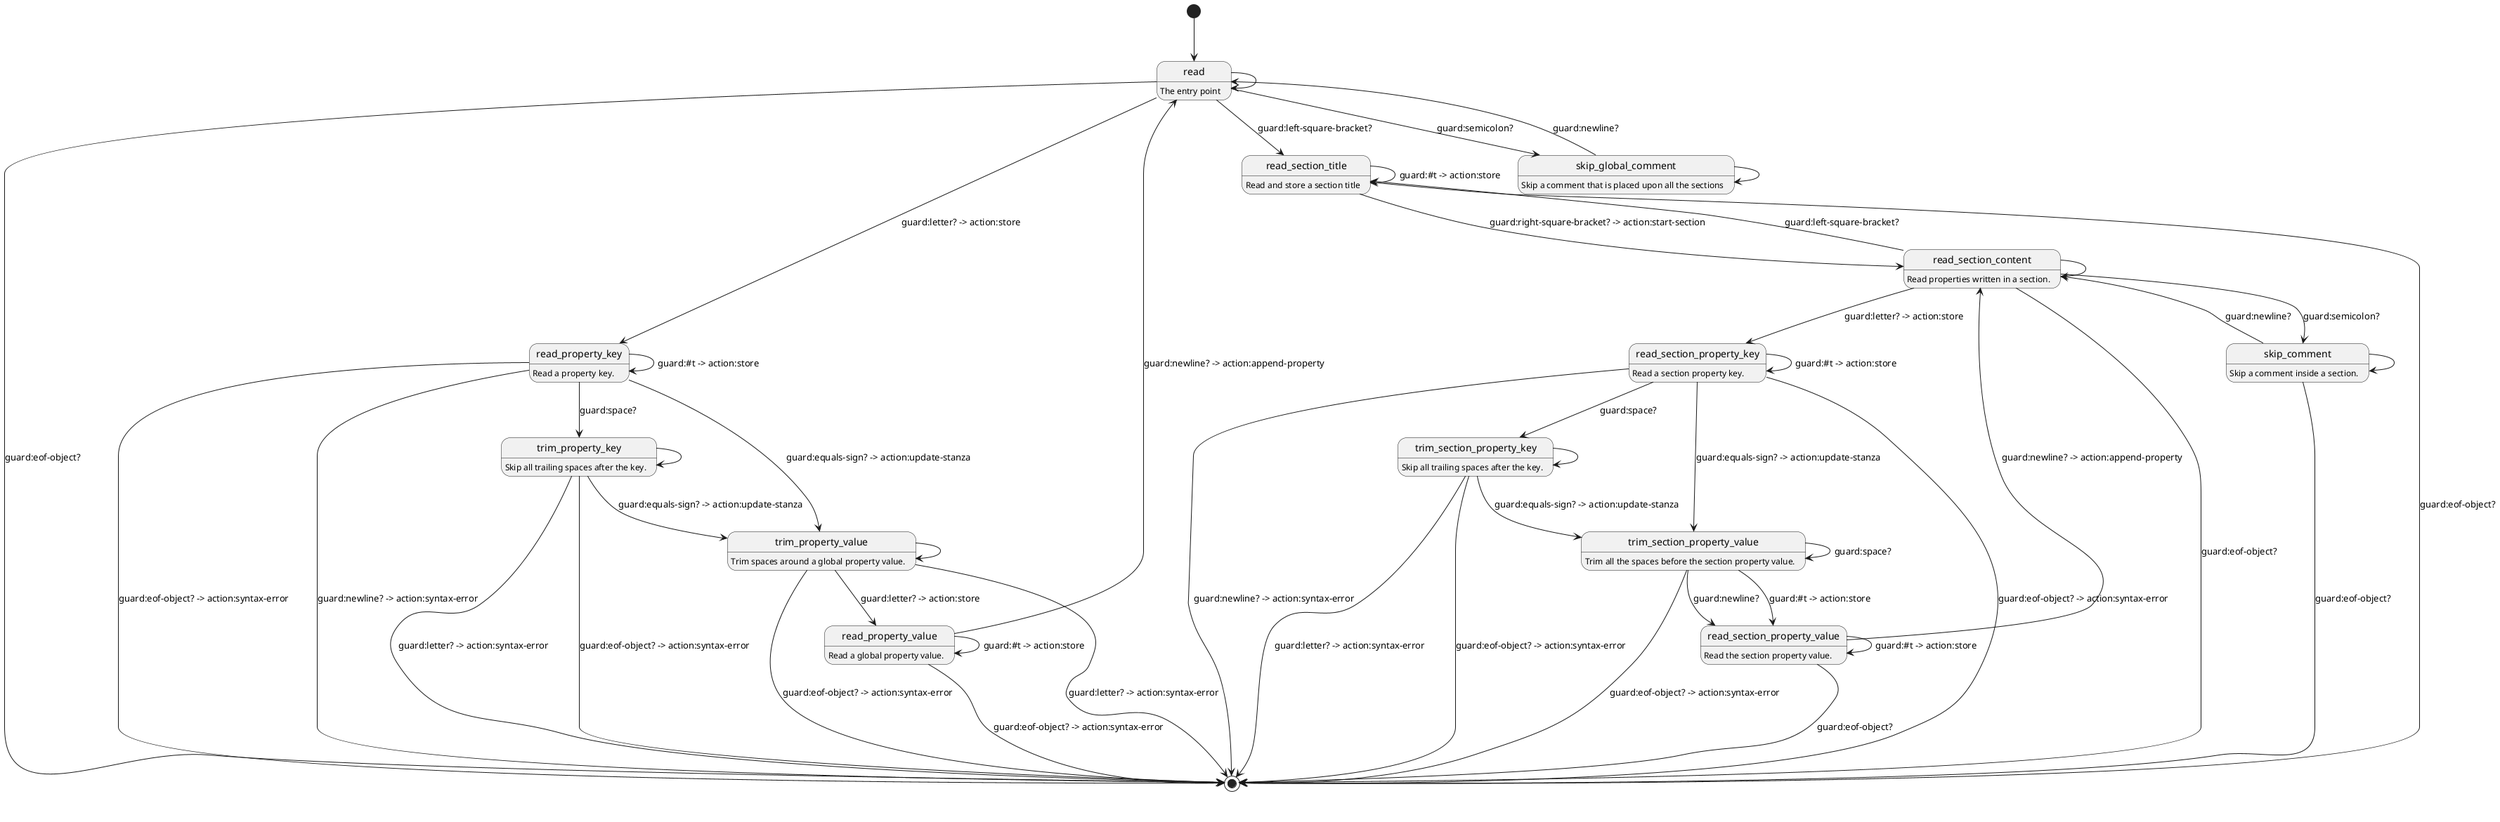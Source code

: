 @startuml
[*] --> read

read: The entry point
read ---> [*]: guard:eof-object?
read --> skip_global_comment: guard:semicolon?
read --> read_section_title: guard:left-square-bracket?
read --> read_property_key: guard:letter? -> action:store
read -> read

read_property_key: Read a property key.
read_property_key ---> [*]: guard:eof-object? -> action:syntax-error
read_property_key ---> [*]: guard:newline? -> action:syntax-error
read_property_key --> trim_property_key: guard:space?
read_property_key --> trim_property_value: guard:equals-sign? -> action:update-stanza
read_property_key -> read_property_key: guard:#t -> action:store

trim_property_key: Skip all trailing spaces after the key.
trim_property_key ---> [*]: guard:eof-object? -> action:syntax-error
trim_property_key ---> [*]: guard:letter? -> action:syntax-error
trim_property_key --> trim_property_value: guard:equals-sign? -> action:update-stanza
trim_property_key -> trim_property_key

trim_property_value: Trim spaces around a global property value.
trim_property_value ---> [*]: guard:eof-object? -> action:syntax-error
trim_property_value ---> [*]: guard:letter? -> action:syntax-error
trim_property_value --> read_property_value: guard:letter? -> action:store
trim_property_value -> trim_property_value

read_property_value: Read a global property value.
read_property_value ---> [*]: guard:eof-object? -> action:syntax-error
read_property_value --> read: guard:newline? -> action:append-property
read_property_value -> read_property_value: guard:#t -> action:store

skip_global_comment: Skip a comment that is placed upon all the sections
skip_global_comment --> read: guard:newline?
skip_global_comment -> skip_global_comment

read_section_title: Read and store a section title
read_section_title --> [*]: guard:eof-object?
read_section_title --> read_section_content: guard:right-square-bracket? -> action:start-section
read_section_title --> read_section_title: guard:#t -> action:store

read_section_content: Read properties written in a section.
read_section_content ---> [*]: guard:eof-object?
read_section_content --> skip_comment: guard:semicolon?
read_section_content --> read_section_property_key: guard:letter? -> action:store
read_section_content --> read_section_title: guard:left-square-bracket?
read_section_content -> read_section_content

skip_comment: Skip a comment inside a section.
skip_comment --> [*]: guard:eof-object?
skip_comment --> read_section_content: guard:newline?
skip_comment -> skip_comment

read_section_property_key: Read a section property key.
read_section_property_key ---> [*]: guard:eof-object? -> action:syntax-error
read_section_property_key ---> [*]: guard:newline? -> action:syntax-error
read_section_property_key --> trim_section_property_key: guard:space?
read_section_property_key --> trim_section_property_value: guard:equals-sign? -> action:update-stanza
read_section_property_key -> read_section_property_key: guard:#t -> action:store

trim_section_property_key: Skip all trailing spaces after the key.
trim_section_property_key ---> [*]: guard:eof-object? -> action:syntax-error
trim_section_property_key ---> [*]: guard:letter? -> action:syntax-error
trim_section_property_key --> trim_section_property_value: guard:equals-sign? -> action:update-stanza
trim_section_property_key -> trim_section_property_key

trim_section_property_value: Trim all the spaces before the section property value.
trim_section_property_value ---> [*]: guard:eof-object? -> action:syntax-error
trim_section_property_value --> trim_section_property_value: guard:space?
trim_section_property_value --> read_section_property_value: guard:newline?
trim_section_property_value --> read_section_property_value: guard:#t -> action:store

read_section_property_value: Read the section property value.
read_section_property_value ---> [*]: guard:eof-object?
read_section_property_value --> read_section_content: guard:newline? -> action:append-property
read_section_property_value -> read_section_property_value: guard:#t -> action:store
@enduml